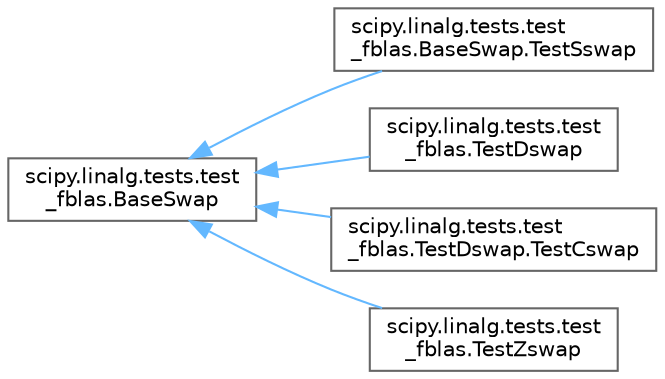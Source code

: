 digraph "Graphical Class Hierarchy"
{
 // LATEX_PDF_SIZE
  bgcolor="transparent";
  edge [fontname=Helvetica,fontsize=10,labelfontname=Helvetica,labelfontsize=10];
  node [fontname=Helvetica,fontsize=10,shape=box,height=0.2,width=0.4];
  rankdir="LR";
  Node0 [id="Node000000",label="scipy.linalg.tests.test\l_fblas.BaseSwap",height=0.2,width=0.4,color="grey40", fillcolor="white", style="filled",URL="$d5/d15/classscipy_1_1linalg_1_1tests_1_1test__fblas_1_1BaseSwap.html",tooltip=" "];
  Node0 -> Node1 [id="edge5196_Node000000_Node000001",dir="back",color="steelblue1",style="solid",tooltip=" "];
  Node1 [id="Node000001",label="scipy.linalg.tests.test\l_fblas.BaseSwap.TestSswap",height=0.2,width=0.4,color="grey40", fillcolor="white", style="filled",URL="$d3/dcc/classscipy_1_1linalg_1_1tests_1_1test__fblas_1_1BaseSwap_1_1TestSswap.html",tooltip=" "];
  Node0 -> Node2 [id="edge5197_Node000000_Node000002",dir="back",color="steelblue1",style="solid",tooltip=" "];
  Node2 [id="Node000002",label="scipy.linalg.tests.test\l_fblas.TestDswap",height=0.2,width=0.4,color="grey40", fillcolor="white", style="filled",URL="$db/dd9/classscipy_1_1linalg_1_1tests_1_1test__fblas_1_1TestDswap.html",tooltip=" "];
  Node0 -> Node3 [id="edge5198_Node000000_Node000003",dir="back",color="steelblue1",style="solid",tooltip=" "];
  Node3 [id="Node000003",label="scipy.linalg.tests.test\l_fblas.TestDswap.TestCswap",height=0.2,width=0.4,color="grey40", fillcolor="white", style="filled",URL="$dc/d1e/classscipy_1_1linalg_1_1tests_1_1test__fblas_1_1TestDswap_1_1TestCswap.html",tooltip=" "];
  Node0 -> Node4 [id="edge5199_Node000000_Node000004",dir="back",color="steelblue1",style="solid",tooltip=" "];
  Node4 [id="Node000004",label="scipy.linalg.tests.test\l_fblas.TestZswap",height=0.2,width=0.4,color="grey40", fillcolor="white", style="filled",URL="$d1/d45/classscipy_1_1linalg_1_1tests_1_1test__fblas_1_1TestZswap.html",tooltip=" "];
}
